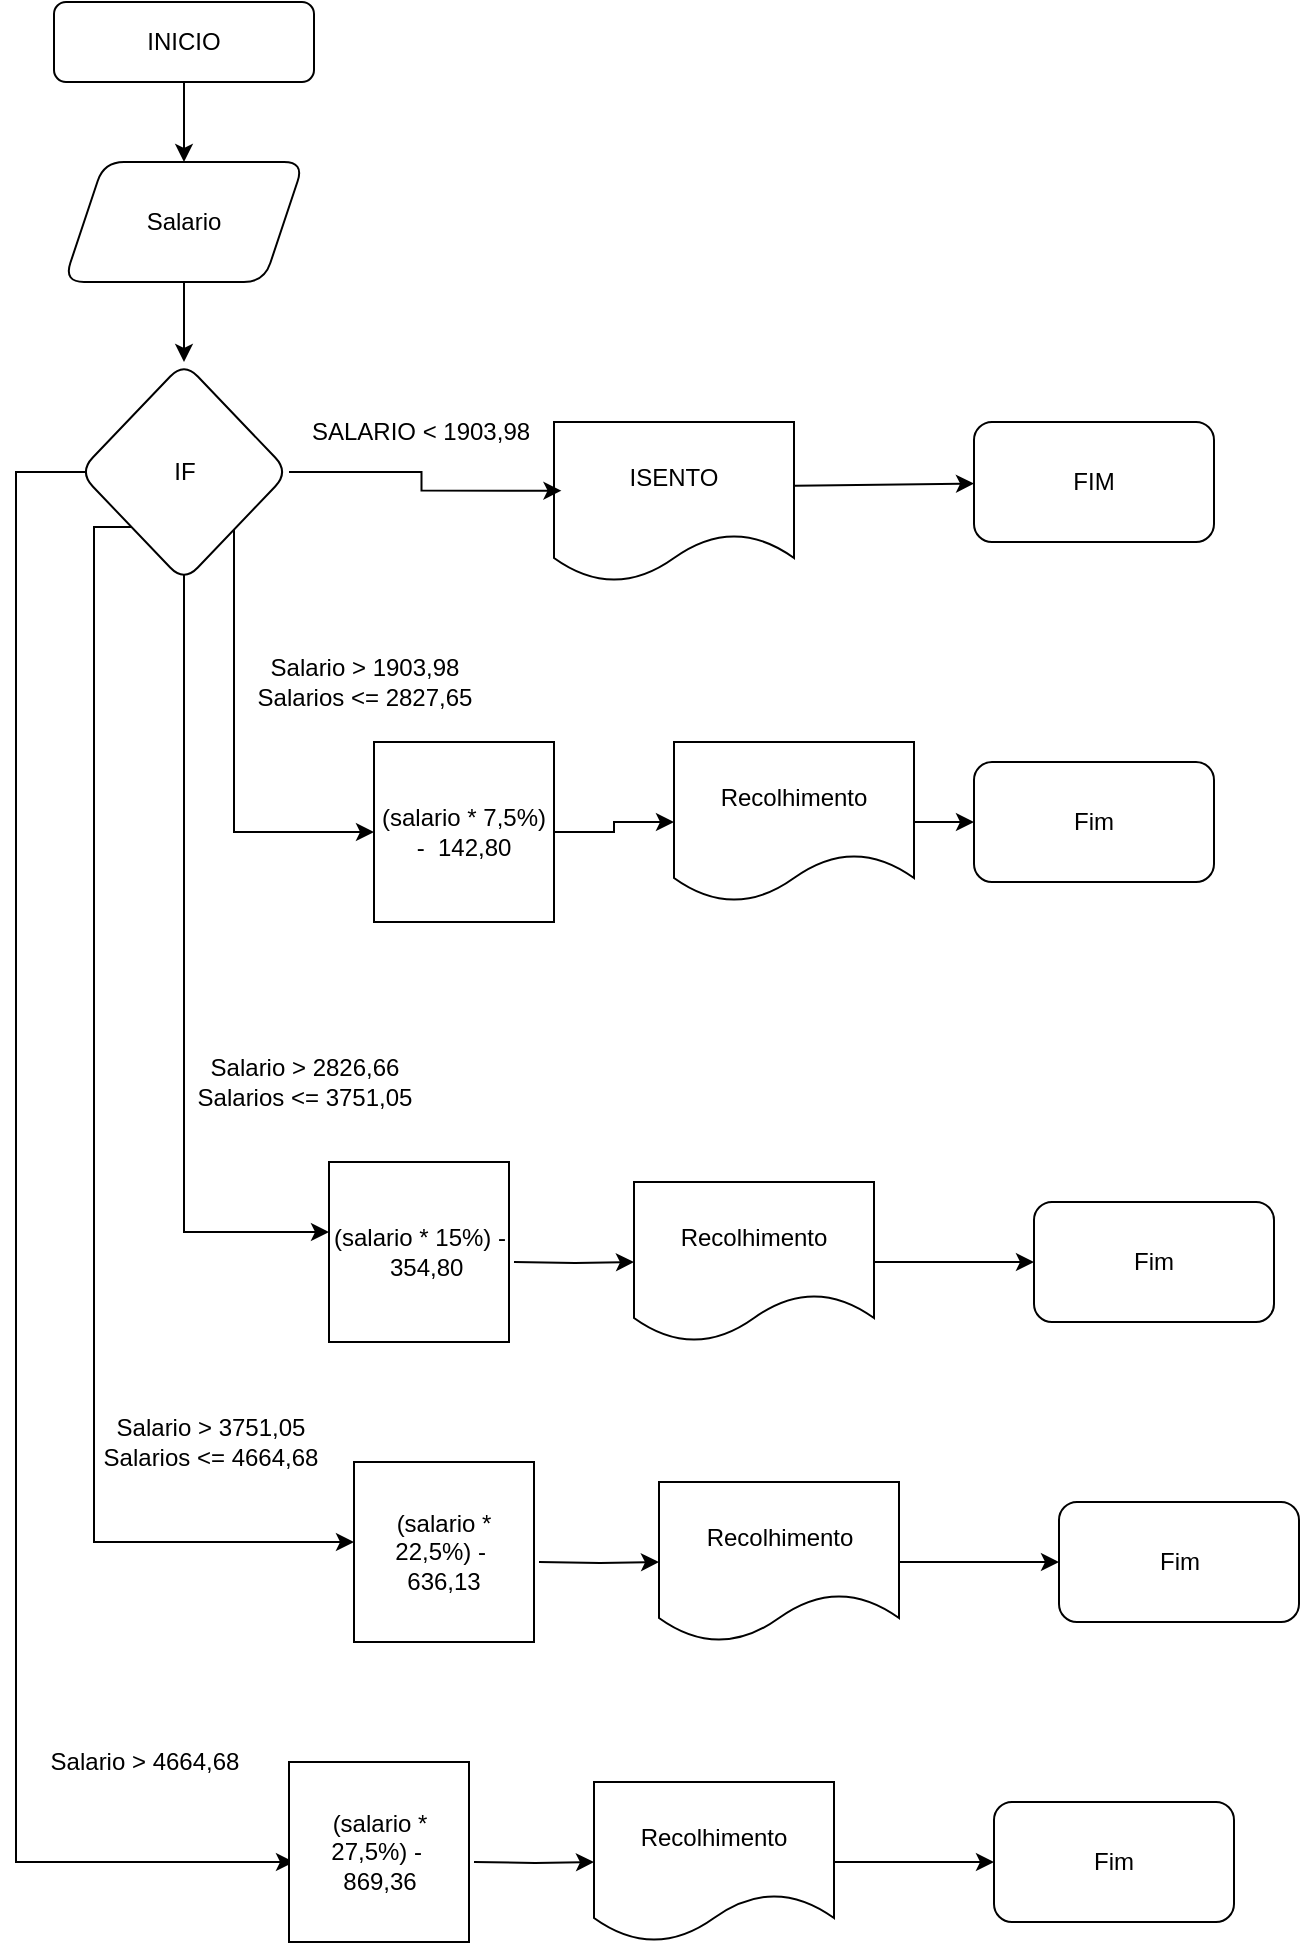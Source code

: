 <mxfile version="26.1.0">
  <diagram name="Página-1" id="yJbIDMBWal1MlnXjwbeX">
    <mxGraphModel dx="550" dy="1601" grid="1" gridSize="10" guides="1" tooltips="1" connect="1" arrows="1" fold="1" page="1" pageScale="1" pageWidth="827" pageHeight="1169" math="0" shadow="0">
      <root>
        <mxCell id="0" />
        <mxCell id="1" parent="0" />
        <mxCell id="haFcfOHJsIUhaSSwUBZR-4" value="" style="edgeStyle=orthogonalEdgeStyle;rounded=0;orthogonalLoop=1;jettySize=auto;html=1;" edge="1" parent="1" source="haFcfOHJsIUhaSSwUBZR-1" target="haFcfOHJsIUhaSSwUBZR-3">
          <mxGeometry relative="1" as="geometry" />
        </mxCell>
        <mxCell id="haFcfOHJsIUhaSSwUBZR-1" value="INICIO" style="rounded=1;whiteSpace=wrap;html=1;" vertex="1" parent="1">
          <mxGeometry x="100" y="40" width="130" height="40" as="geometry" />
        </mxCell>
        <mxCell id="haFcfOHJsIUhaSSwUBZR-6" value="" style="edgeStyle=orthogonalEdgeStyle;rounded=0;orthogonalLoop=1;jettySize=auto;html=1;" edge="1" parent="1" source="haFcfOHJsIUhaSSwUBZR-3" target="haFcfOHJsIUhaSSwUBZR-5">
          <mxGeometry relative="1" as="geometry" />
        </mxCell>
        <mxCell id="haFcfOHJsIUhaSSwUBZR-3" value="Salario" style="shape=parallelogram;perimeter=parallelogramPerimeter;whiteSpace=wrap;html=1;fixedSize=1;rounded=1;" vertex="1" parent="1">
          <mxGeometry x="105" y="120" width="120" height="60" as="geometry" />
        </mxCell>
        <mxCell id="haFcfOHJsIUhaSSwUBZR-22" style="edgeStyle=orthogonalEdgeStyle;rounded=0;orthogonalLoop=1;jettySize=auto;html=1;" edge="1" parent="1" source="haFcfOHJsIUhaSSwUBZR-5" target="haFcfOHJsIUhaSSwUBZR-21">
          <mxGeometry relative="1" as="geometry">
            <mxPoint x="170" y="540" as="targetPoint" />
            <Array as="points">
              <mxPoint x="190" y="455" />
            </Array>
          </mxGeometry>
        </mxCell>
        <mxCell id="haFcfOHJsIUhaSSwUBZR-28" style="edgeStyle=orthogonalEdgeStyle;rounded=0;orthogonalLoop=1;jettySize=auto;html=1;entryX=0;entryY=0.5;entryDx=0;entryDy=0;" edge="1" parent="1">
          <mxGeometry relative="1" as="geometry">
            <mxPoint x="237.5" y="655" as="targetPoint" />
            <mxPoint x="165" y="320" as="sourcePoint" />
            <Array as="points">
              <mxPoint x="165" y="655" />
            </Array>
          </mxGeometry>
        </mxCell>
        <mxCell id="haFcfOHJsIUhaSSwUBZR-47" style="edgeStyle=orthogonalEdgeStyle;rounded=0;orthogonalLoop=1;jettySize=auto;html=1;" edge="1" parent="1">
          <mxGeometry relative="1" as="geometry">
            <mxPoint x="220" y="970" as="targetPoint" />
            <mxPoint x="120" y="280" as="sourcePoint" />
            <Array as="points">
              <mxPoint x="81" y="275" />
            </Array>
          </mxGeometry>
        </mxCell>
        <mxCell id="haFcfOHJsIUhaSSwUBZR-5" value="IF" style="rhombus;whiteSpace=wrap;html=1;rounded=1;" vertex="1" parent="1">
          <mxGeometry x="112.5" y="220" width="105" height="110" as="geometry" />
        </mxCell>
        <mxCell id="haFcfOHJsIUhaSSwUBZR-7" value="ISENTO" style="shape=document;whiteSpace=wrap;html=1;boundedLbl=1;" vertex="1" parent="1">
          <mxGeometry x="350" y="250" width="120" height="80" as="geometry" />
        </mxCell>
        <mxCell id="haFcfOHJsIUhaSSwUBZR-8" style="edgeStyle=orthogonalEdgeStyle;rounded=0;orthogonalLoop=1;jettySize=auto;html=1;entryX=0.031;entryY=0.429;entryDx=0;entryDy=0;entryPerimeter=0;" edge="1" parent="1" source="haFcfOHJsIUhaSSwUBZR-5" target="haFcfOHJsIUhaSSwUBZR-7">
          <mxGeometry relative="1" as="geometry" />
        </mxCell>
        <mxCell id="haFcfOHJsIUhaSSwUBZR-9" value="SALARIO &amp;lt; 1903,98" style="text;html=1;align=center;verticalAlign=middle;resizable=0;points=[];autosize=1;strokeColor=none;fillColor=none;" vertex="1" parent="1">
          <mxGeometry x="217.5" y="240" width="130" height="30" as="geometry" />
        </mxCell>
        <mxCell id="haFcfOHJsIUhaSSwUBZR-12" value="FIM" style="rounded=1;whiteSpace=wrap;html=1;" vertex="1" parent="1">
          <mxGeometry x="560" y="250" width="120" height="60" as="geometry" />
        </mxCell>
        <mxCell id="haFcfOHJsIUhaSSwUBZR-13" value="" style="endArrow=classic;html=1;rounded=0;exitX=1.003;exitY=0.398;exitDx=0;exitDy=0;exitPerimeter=0;" edge="1" parent="1" source="haFcfOHJsIUhaSSwUBZR-7">
          <mxGeometry width="50" height="50" relative="1" as="geometry">
            <mxPoint x="470" y="290" as="sourcePoint" />
            <mxPoint x="560" y="280.738" as="targetPoint" />
          </mxGeometry>
        </mxCell>
        <mxCell id="haFcfOHJsIUhaSSwUBZR-25" style="edgeStyle=orthogonalEdgeStyle;rounded=0;orthogonalLoop=1;jettySize=auto;html=1;entryX=0;entryY=0.5;entryDx=0;entryDy=0;" edge="1" parent="1" source="haFcfOHJsIUhaSSwUBZR-21" target="haFcfOHJsIUhaSSwUBZR-24">
          <mxGeometry relative="1" as="geometry" />
        </mxCell>
        <mxCell id="haFcfOHJsIUhaSSwUBZR-21" value="(salario * 7,5%) -&amp;nbsp; 142,80" style="rounded=0;whiteSpace=wrap;html=1;" vertex="1" parent="1">
          <mxGeometry x="260" y="410" width="90" height="90" as="geometry" />
        </mxCell>
        <mxCell id="haFcfOHJsIUhaSSwUBZR-23" value="Salario &amp;gt; 1903,98&lt;div&gt;Salarios &amp;lt;= 2827,65&lt;/div&gt;" style="text;html=1;align=center;verticalAlign=middle;resizable=0;points=[];autosize=1;strokeColor=none;fillColor=none;" vertex="1" parent="1">
          <mxGeometry x="190" y="360" width="130" height="40" as="geometry" />
        </mxCell>
        <mxCell id="haFcfOHJsIUhaSSwUBZR-27" value="" style="edgeStyle=orthogonalEdgeStyle;rounded=0;orthogonalLoop=1;jettySize=auto;html=1;" edge="1" parent="1" source="haFcfOHJsIUhaSSwUBZR-24">
          <mxGeometry relative="1" as="geometry">
            <mxPoint x="560" y="450" as="targetPoint" />
          </mxGeometry>
        </mxCell>
        <mxCell id="haFcfOHJsIUhaSSwUBZR-24" value="Recolhimento" style="shape=document;whiteSpace=wrap;html=1;boundedLbl=1;" vertex="1" parent="1">
          <mxGeometry x="410" y="410" width="120" height="80" as="geometry" />
        </mxCell>
        <mxCell id="haFcfOHJsIUhaSSwUBZR-26" value="Fim" style="rounded=1;whiteSpace=wrap;html=1;" vertex="1" parent="1">
          <mxGeometry x="560" y="420" width="120" height="60" as="geometry" />
        </mxCell>
        <mxCell id="haFcfOHJsIUhaSSwUBZR-29" style="edgeStyle=orthogonalEdgeStyle;rounded=0;orthogonalLoop=1;jettySize=auto;html=1;entryX=0;entryY=0.5;entryDx=0;entryDy=0;" edge="1" parent="1" target="haFcfOHJsIUhaSSwUBZR-31">
          <mxGeometry relative="1" as="geometry">
            <mxPoint x="330" y="670" as="sourcePoint" />
          </mxGeometry>
        </mxCell>
        <mxCell id="haFcfOHJsIUhaSSwUBZR-30" value="" style="edgeStyle=orthogonalEdgeStyle;rounded=0;orthogonalLoop=1;jettySize=auto;html=1;" edge="1" parent="1" source="haFcfOHJsIUhaSSwUBZR-31">
          <mxGeometry relative="1" as="geometry">
            <mxPoint x="590" y="670" as="targetPoint" />
          </mxGeometry>
        </mxCell>
        <mxCell id="haFcfOHJsIUhaSSwUBZR-31" value="Recolhimento" style="shape=document;whiteSpace=wrap;html=1;boundedLbl=1;" vertex="1" parent="1">
          <mxGeometry x="390" y="630" width="120" height="80" as="geometry" />
        </mxCell>
        <mxCell id="haFcfOHJsIUhaSSwUBZR-32" value="Fim" style="rounded=1;whiteSpace=wrap;html=1;" vertex="1" parent="1">
          <mxGeometry x="590" y="640" width="120" height="60" as="geometry" />
        </mxCell>
        <mxCell id="haFcfOHJsIUhaSSwUBZR-36" value="(salario * 15%) -&amp;nbsp; 354,80" style="rounded=0;whiteSpace=wrap;html=1;" vertex="1" parent="1">
          <mxGeometry x="237.5" y="620" width="90" height="90" as="geometry" />
        </mxCell>
        <mxCell id="haFcfOHJsIUhaSSwUBZR-38" value="Salario &amp;gt; 2826,66&lt;div&gt;Salarios &amp;lt;= 3751,05&lt;/div&gt;" style="text;html=1;align=center;verticalAlign=middle;resizable=0;points=[];autosize=1;strokeColor=none;fillColor=none;" vertex="1" parent="1">
          <mxGeometry x="160" y="560" width="130" height="40" as="geometry" />
        </mxCell>
        <mxCell id="haFcfOHJsIUhaSSwUBZR-39" style="edgeStyle=orthogonalEdgeStyle;rounded=0;orthogonalLoop=1;jettySize=auto;html=1;exitX=0;exitY=1;exitDx=0;exitDy=0;" edge="1" parent="1" source="haFcfOHJsIUhaSSwUBZR-5">
          <mxGeometry relative="1" as="geometry">
            <mxPoint x="250" y="810" as="targetPoint" />
            <mxPoint x="120" y="430" as="sourcePoint" />
            <Array as="points">
              <mxPoint x="120" y="303" />
              <mxPoint x="120" y="810" />
            </Array>
          </mxGeometry>
        </mxCell>
        <mxCell id="haFcfOHJsIUhaSSwUBZR-40" style="edgeStyle=orthogonalEdgeStyle;rounded=0;orthogonalLoop=1;jettySize=auto;html=1;entryX=0;entryY=0.5;entryDx=0;entryDy=0;" edge="1" parent="1" target="haFcfOHJsIUhaSSwUBZR-42">
          <mxGeometry relative="1" as="geometry">
            <mxPoint x="342.5" y="820" as="sourcePoint" />
          </mxGeometry>
        </mxCell>
        <mxCell id="haFcfOHJsIUhaSSwUBZR-41" value="" style="edgeStyle=orthogonalEdgeStyle;rounded=0;orthogonalLoop=1;jettySize=auto;html=1;" edge="1" parent="1" source="haFcfOHJsIUhaSSwUBZR-42">
          <mxGeometry relative="1" as="geometry">
            <mxPoint x="602.5" y="820" as="targetPoint" />
          </mxGeometry>
        </mxCell>
        <mxCell id="haFcfOHJsIUhaSSwUBZR-42" value="Recolhimento" style="shape=document;whiteSpace=wrap;html=1;boundedLbl=1;" vertex="1" parent="1">
          <mxGeometry x="402.5" y="780" width="120" height="80" as="geometry" />
        </mxCell>
        <mxCell id="haFcfOHJsIUhaSSwUBZR-43" value="Fim" style="rounded=1;whiteSpace=wrap;html=1;" vertex="1" parent="1">
          <mxGeometry x="602.5" y="790" width="120" height="60" as="geometry" />
        </mxCell>
        <mxCell id="haFcfOHJsIUhaSSwUBZR-44" value="(salario * 22,5%) -&amp;nbsp; 636,13" style="rounded=0;whiteSpace=wrap;html=1;" vertex="1" parent="1">
          <mxGeometry x="250" y="770" width="90" height="90" as="geometry" />
        </mxCell>
        <mxCell id="haFcfOHJsIUhaSSwUBZR-45" value="Salario &amp;gt; 3751,05&lt;div&gt;Salarios &amp;lt;= 4664,68&lt;/div&gt;" style="text;html=1;align=center;verticalAlign=middle;resizable=0;points=[];autosize=1;strokeColor=none;fillColor=none;" vertex="1" parent="1">
          <mxGeometry x="112.5" y="740" width="130" height="40" as="geometry" />
        </mxCell>
        <mxCell id="haFcfOHJsIUhaSSwUBZR-48" style="edgeStyle=orthogonalEdgeStyle;rounded=0;orthogonalLoop=1;jettySize=auto;html=1;entryX=0;entryY=0.5;entryDx=0;entryDy=0;" edge="1" parent="1" target="haFcfOHJsIUhaSSwUBZR-50">
          <mxGeometry relative="1" as="geometry">
            <mxPoint x="310" y="970" as="sourcePoint" />
          </mxGeometry>
        </mxCell>
        <mxCell id="haFcfOHJsIUhaSSwUBZR-49" value="" style="edgeStyle=orthogonalEdgeStyle;rounded=0;orthogonalLoop=1;jettySize=auto;html=1;" edge="1" parent="1" source="haFcfOHJsIUhaSSwUBZR-50">
          <mxGeometry relative="1" as="geometry">
            <mxPoint x="570" y="970" as="targetPoint" />
          </mxGeometry>
        </mxCell>
        <mxCell id="haFcfOHJsIUhaSSwUBZR-50" value="Recolhimento" style="shape=document;whiteSpace=wrap;html=1;boundedLbl=1;" vertex="1" parent="1">
          <mxGeometry x="370" y="930" width="120" height="80" as="geometry" />
        </mxCell>
        <mxCell id="haFcfOHJsIUhaSSwUBZR-51" value="Fim" style="rounded=1;whiteSpace=wrap;html=1;" vertex="1" parent="1">
          <mxGeometry x="570" y="940" width="120" height="60" as="geometry" />
        </mxCell>
        <mxCell id="haFcfOHJsIUhaSSwUBZR-52" value="(salario * 27,5%) -&amp;nbsp; 869,36" style="rounded=0;whiteSpace=wrap;html=1;" vertex="1" parent="1">
          <mxGeometry x="217.5" y="920" width="90" height="90" as="geometry" />
        </mxCell>
        <mxCell id="haFcfOHJsIUhaSSwUBZR-53" value="Salario &amp;gt; 4664,68" style="text;html=1;align=center;verticalAlign=middle;resizable=0;points=[];autosize=1;strokeColor=none;fillColor=none;" vertex="1" parent="1">
          <mxGeometry x="85" y="905" width="120" height="30" as="geometry" />
        </mxCell>
      </root>
    </mxGraphModel>
  </diagram>
</mxfile>
